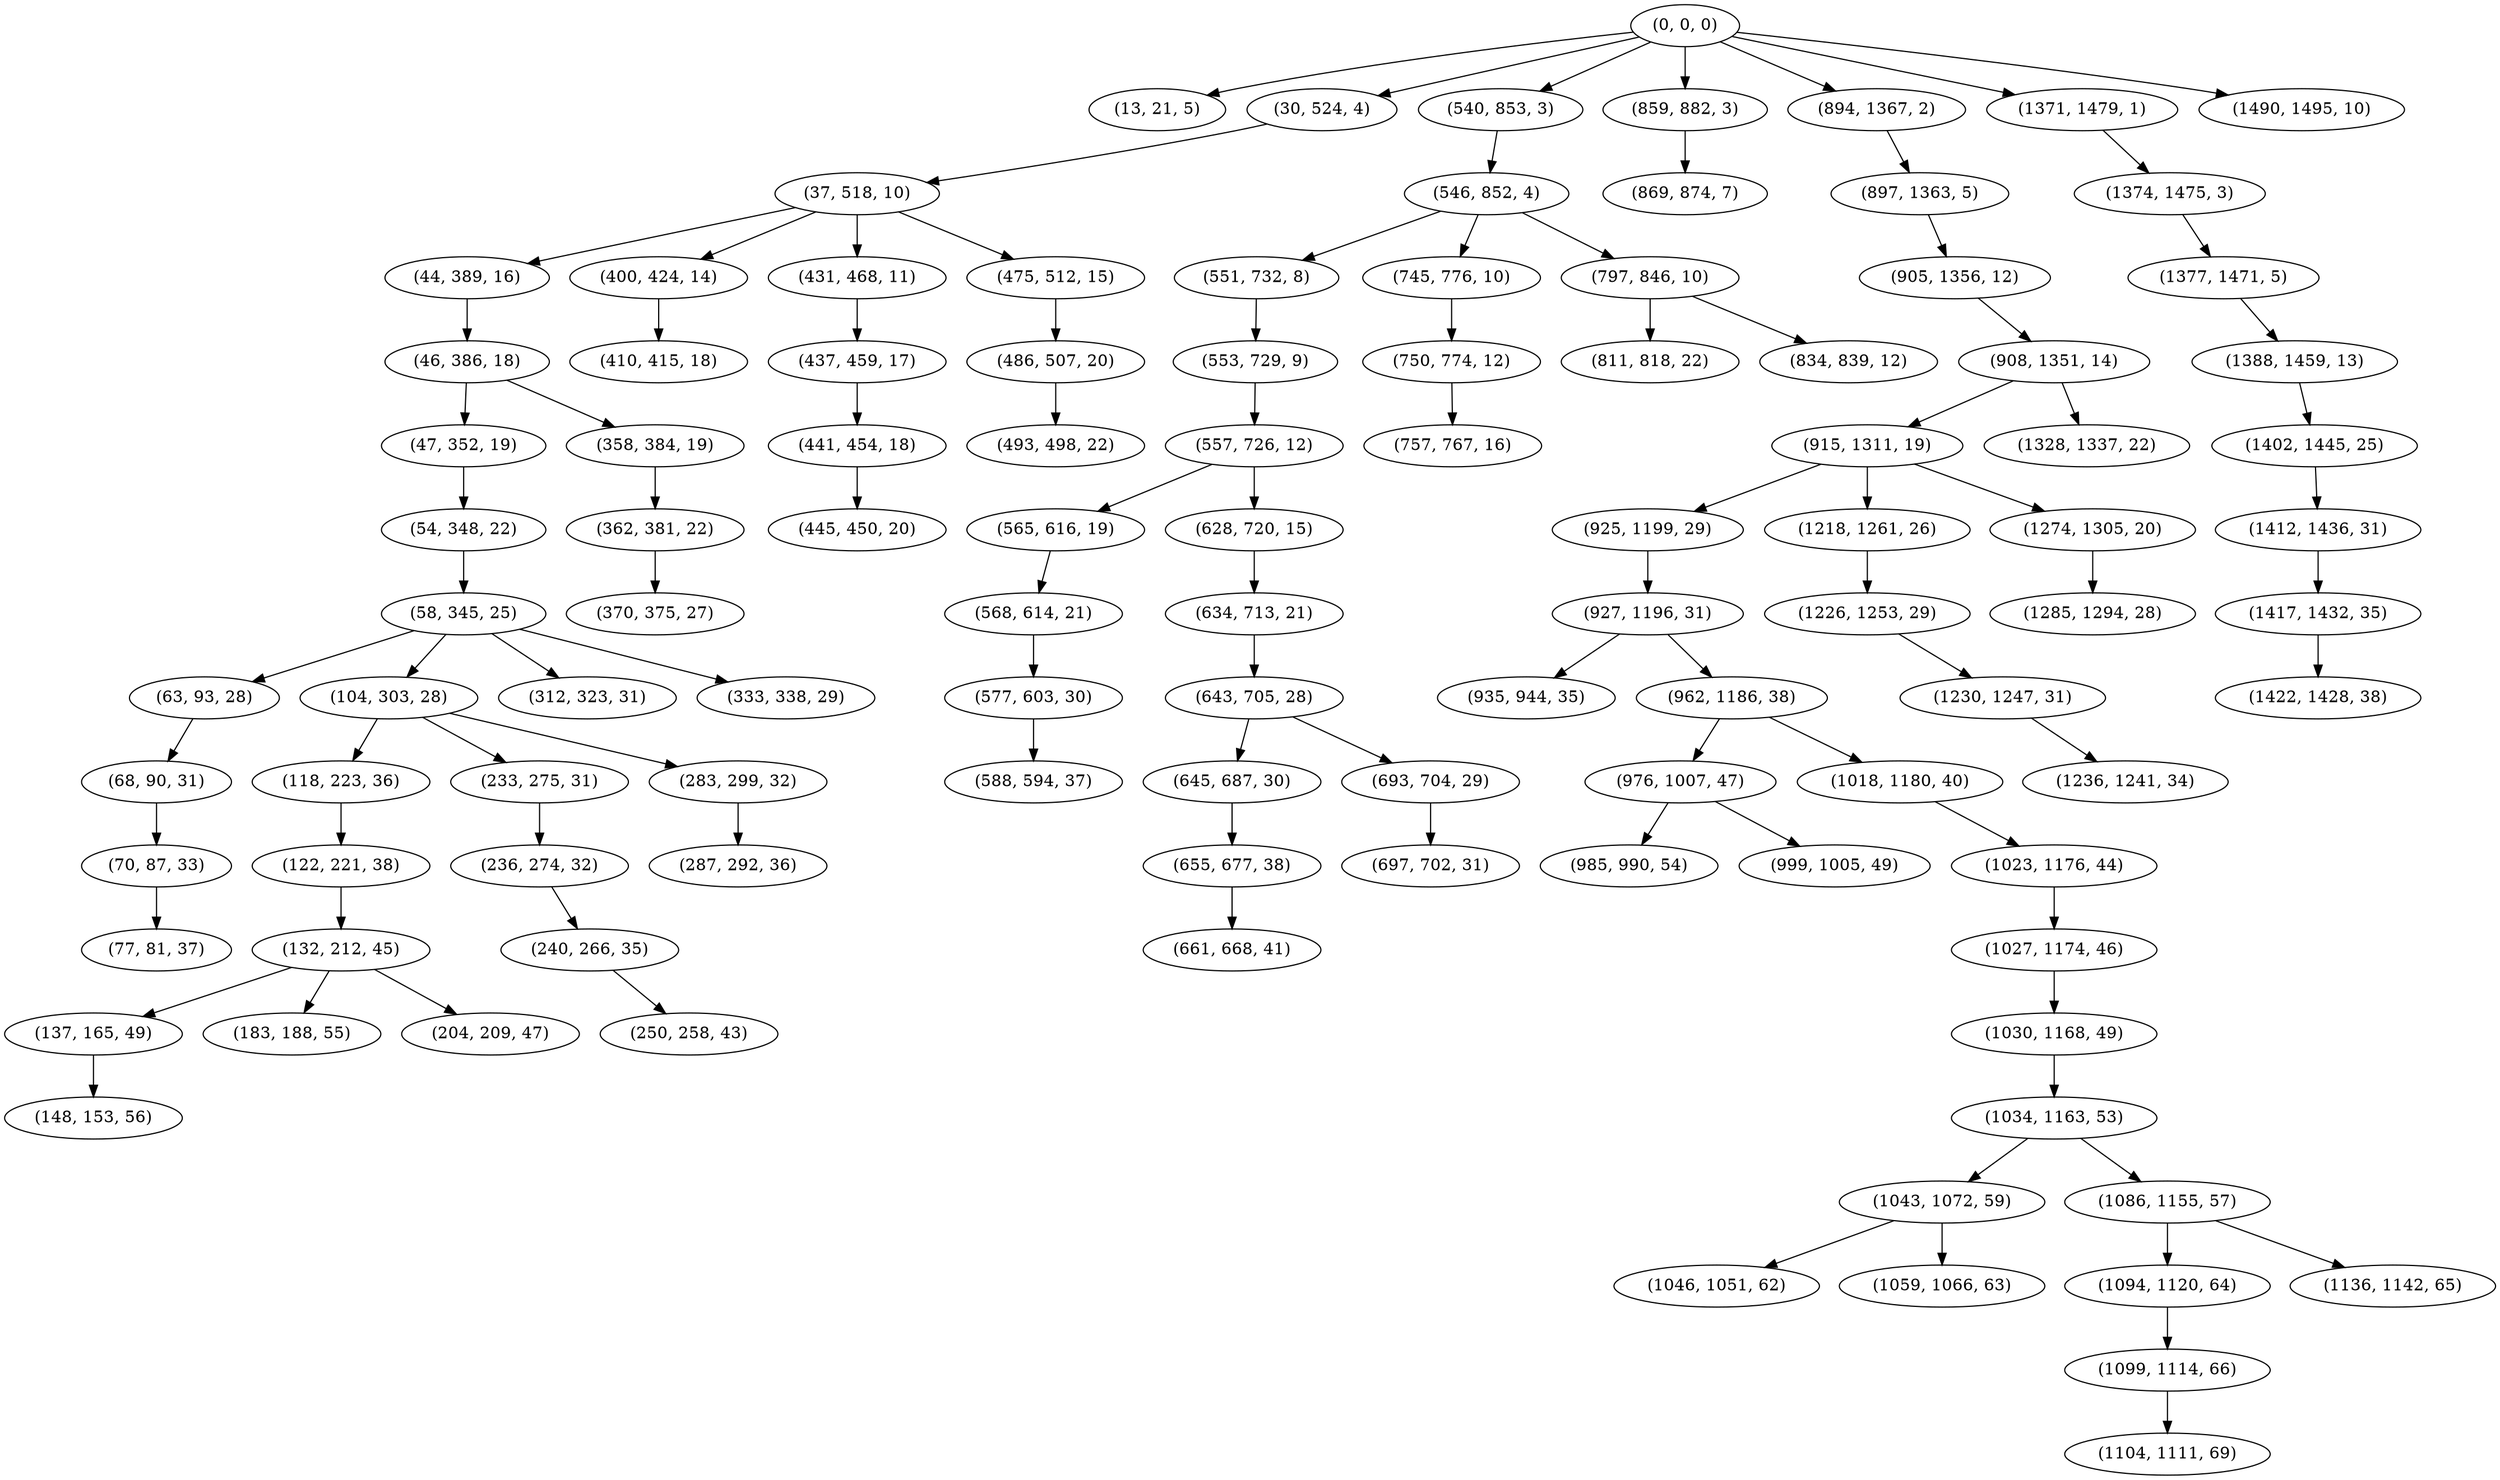 digraph tree {
    "(0, 0, 0)";
    "(13, 21, 5)";
    "(30, 524, 4)";
    "(37, 518, 10)";
    "(44, 389, 16)";
    "(46, 386, 18)";
    "(47, 352, 19)";
    "(54, 348, 22)";
    "(58, 345, 25)";
    "(63, 93, 28)";
    "(68, 90, 31)";
    "(70, 87, 33)";
    "(77, 81, 37)";
    "(104, 303, 28)";
    "(118, 223, 36)";
    "(122, 221, 38)";
    "(132, 212, 45)";
    "(137, 165, 49)";
    "(148, 153, 56)";
    "(183, 188, 55)";
    "(204, 209, 47)";
    "(233, 275, 31)";
    "(236, 274, 32)";
    "(240, 266, 35)";
    "(250, 258, 43)";
    "(283, 299, 32)";
    "(287, 292, 36)";
    "(312, 323, 31)";
    "(333, 338, 29)";
    "(358, 384, 19)";
    "(362, 381, 22)";
    "(370, 375, 27)";
    "(400, 424, 14)";
    "(410, 415, 18)";
    "(431, 468, 11)";
    "(437, 459, 17)";
    "(441, 454, 18)";
    "(445, 450, 20)";
    "(475, 512, 15)";
    "(486, 507, 20)";
    "(493, 498, 22)";
    "(540, 853, 3)";
    "(546, 852, 4)";
    "(551, 732, 8)";
    "(553, 729, 9)";
    "(557, 726, 12)";
    "(565, 616, 19)";
    "(568, 614, 21)";
    "(577, 603, 30)";
    "(588, 594, 37)";
    "(628, 720, 15)";
    "(634, 713, 21)";
    "(643, 705, 28)";
    "(645, 687, 30)";
    "(655, 677, 38)";
    "(661, 668, 41)";
    "(693, 704, 29)";
    "(697, 702, 31)";
    "(745, 776, 10)";
    "(750, 774, 12)";
    "(757, 767, 16)";
    "(797, 846, 10)";
    "(811, 818, 22)";
    "(834, 839, 12)";
    "(859, 882, 3)";
    "(869, 874, 7)";
    "(894, 1367, 2)";
    "(897, 1363, 5)";
    "(905, 1356, 12)";
    "(908, 1351, 14)";
    "(915, 1311, 19)";
    "(925, 1199, 29)";
    "(927, 1196, 31)";
    "(935, 944, 35)";
    "(962, 1186, 38)";
    "(976, 1007, 47)";
    "(985, 990, 54)";
    "(999, 1005, 49)";
    "(1018, 1180, 40)";
    "(1023, 1176, 44)";
    "(1027, 1174, 46)";
    "(1030, 1168, 49)";
    "(1034, 1163, 53)";
    "(1043, 1072, 59)";
    "(1046, 1051, 62)";
    "(1059, 1066, 63)";
    "(1086, 1155, 57)";
    "(1094, 1120, 64)";
    "(1099, 1114, 66)";
    "(1104, 1111, 69)";
    "(1136, 1142, 65)";
    "(1218, 1261, 26)";
    "(1226, 1253, 29)";
    "(1230, 1247, 31)";
    "(1236, 1241, 34)";
    "(1274, 1305, 20)";
    "(1285, 1294, 28)";
    "(1328, 1337, 22)";
    "(1371, 1479, 1)";
    "(1374, 1475, 3)";
    "(1377, 1471, 5)";
    "(1388, 1459, 13)";
    "(1402, 1445, 25)";
    "(1412, 1436, 31)";
    "(1417, 1432, 35)";
    "(1422, 1428, 38)";
    "(1490, 1495, 10)";
    "(0, 0, 0)" -> "(13, 21, 5)";
    "(0, 0, 0)" -> "(30, 524, 4)";
    "(0, 0, 0)" -> "(540, 853, 3)";
    "(0, 0, 0)" -> "(859, 882, 3)";
    "(0, 0, 0)" -> "(894, 1367, 2)";
    "(0, 0, 0)" -> "(1371, 1479, 1)";
    "(0, 0, 0)" -> "(1490, 1495, 10)";
    "(30, 524, 4)" -> "(37, 518, 10)";
    "(37, 518, 10)" -> "(44, 389, 16)";
    "(37, 518, 10)" -> "(400, 424, 14)";
    "(37, 518, 10)" -> "(431, 468, 11)";
    "(37, 518, 10)" -> "(475, 512, 15)";
    "(44, 389, 16)" -> "(46, 386, 18)";
    "(46, 386, 18)" -> "(47, 352, 19)";
    "(46, 386, 18)" -> "(358, 384, 19)";
    "(47, 352, 19)" -> "(54, 348, 22)";
    "(54, 348, 22)" -> "(58, 345, 25)";
    "(58, 345, 25)" -> "(63, 93, 28)";
    "(58, 345, 25)" -> "(104, 303, 28)";
    "(58, 345, 25)" -> "(312, 323, 31)";
    "(58, 345, 25)" -> "(333, 338, 29)";
    "(63, 93, 28)" -> "(68, 90, 31)";
    "(68, 90, 31)" -> "(70, 87, 33)";
    "(70, 87, 33)" -> "(77, 81, 37)";
    "(104, 303, 28)" -> "(118, 223, 36)";
    "(104, 303, 28)" -> "(233, 275, 31)";
    "(104, 303, 28)" -> "(283, 299, 32)";
    "(118, 223, 36)" -> "(122, 221, 38)";
    "(122, 221, 38)" -> "(132, 212, 45)";
    "(132, 212, 45)" -> "(137, 165, 49)";
    "(132, 212, 45)" -> "(183, 188, 55)";
    "(132, 212, 45)" -> "(204, 209, 47)";
    "(137, 165, 49)" -> "(148, 153, 56)";
    "(233, 275, 31)" -> "(236, 274, 32)";
    "(236, 274, 32)" -> "(240, 266, 35)";
    "(240, 266, 35)" -> "(250, 258, 43)";
    "(283, 299, 32)" -> "(287, 292, 36)";
    "(358, 384, 19)" -> "(362, 381, 22)";
    "(362, 381, 22)" -> "(370, 375, 27)";
    "(400, 424, 14)" -> "(410, 415, 18)";
    "(431, 468, 11)" -> "(437, 459, 17)";
    "(437, 459, 17)" -> "(441, 454, 18)";
    "(441, 454, 18)" -> "(445, 450, 20)";
    "(475, 512, 15)" -> "(486, 507, 20)";
    "(486, 507, 20)" -> "(493, 498, 22)";
    "(540, 853, 3)" -> "(546, 852, 4)";
    "(546, 852, 4)" -> "(551, 732, 8)";
    "(546, 852, 4)" -> "(745, 776, 10)";
    "(546, 852, 4)" -> "(797, 846, 10)";
    "(551, 732, 8)" -> "(553, 729, 9)";
    "(553, 729, 9)" -> "(557, 726, 12)";
    "(557, 726, 12)" -> "(565, 616, 19)";
    "(557, 726, 12)" -> "(628, 720, 15)";
    "(565, 616, 19)" -> "(568, 614, 21)";
    "(568, 614, 21)" -> "(577, 603, 30)";
    "(577, 603, 30)" -> "(588, 594, 37)";
    "(628, 720, 15)" -> "(634, 713, 21)";
    "(634, 713, 21)" -> "(643, 705, 28)";
    "(643, 705, 28)" -> "(645, 687, 30)";
    "(643, 705, 28)" -> "(693, 704, 29)";
    "(645, 687, 30)" -> "(655, 677, 38)";
    "(655, 677, 38)" -> "(661, 668, 41)";
    "(693, 704, 29)" -> "(697, 702, 31)";
    "(745, 776, 10)" -> "(750, 774, 12)";
    "(750, 774, 12)" -> "(757, 767, 16)";
    "(797, 846, 10)" -> "(811, 818, 22)";
    "(797, 846, 10)" -> "(834, 839, 12)";
    "(859, 882, 3)" -> "(869, 874, 7)";
    "(894, 1367, 2)" -> "(897, 1363, 5)";
    "(897, 1363, 5)" -> "(905, 1356, 12)";
    "(905, 1356, 12)" -> "(908, 1351, 14)";
    "(908, 1351, 14)" -> "(915, 1311, 19)";
    "(908, 1351, 14)" -> "(1328, 1337, 22)";
    "(915, 1311, 19)" -> "(925, 1199, 29)";
    "(915, 1311, 19)" -> "(1218, 1261, 26)";
    "(915, 1311, 19)" -> "(1274, 1305, 20)";
    "(925, 1199, 29)" -> "(927, 1196, 31)";
    "(927, 1196, 31)" -> "(935, 944, 35)";
    "(927, 1196, 31)" -> "(962, 1186, 38)";
    "(962, 1186, 38)" -> "(976, 1007, 47)";
    "(962, 1186, 38)" -> "(1018, 1180, 40)";
    "(976, 1007, 47)" -> "(985, 990, 54)";
    "(976, 1007, 47)" -> "(999, 1005, 49)";
    "(1018, 1180, 40)" -> "(1023, 1176, 44)";
    "(1023, 1176, 44)" -> "(1027, 1174, 46)";
    "(1027, 1174, 46)" -> "(1030, 1168, 49)";
    "(1030, 1168, 49)" -> "(1034, 1163, 53)";
    "(1034, 1163, 53)" -> "(1043, 1072, 59)";
    "(1034, 1163, 53)" -> "(1086, 1155, 57)";
    "(1043, 1072, 59)" -> "(1046, 1051, 62)";
    "(1043, 1072, 59)" -> "(1059, 1066, 63)";
    "(1086, 1155, 57)" -> "(1094, 1120, 64)";
    "(1086, 1155, 57)" -> "(1136, 1142, 65)";
    "(1094, 1120, 64)" -> "(1099, 1114, 66)";
    "(1099, 1114, 66)" -> "(1104, 1111, 69)";
    "(1218, 1261, 26)" -> "(1226, 1253, 29)";
    "(1226, 1253, 29)" -> "(1230, 1247, 31)";
    "(1230, 1247, 31)" -> "(1236, 1241, 34)";
    "(1274, 1305, 20)" -> "(1285, 1294, 28)";
    "(1371, 1479, 1)" -> "(1374, 1475, 3)";
    "(1374, 1475, 3)" -> "(1377, 1471, 5)";
    "(1377, 1471, 5)" -> "(1388, 1459, 13)";
    "(1388, 1459, 13)" -> "(1402, 1445, 25)";
    "(1402, 1445, 25)" -> "(1412, 1436, 31)";
    "(1412, 1436, 31)" -> "(1417, 1432, 35)";
    "(1417, 1432, 35)" -> "(1422, 1428, 38)";
}

